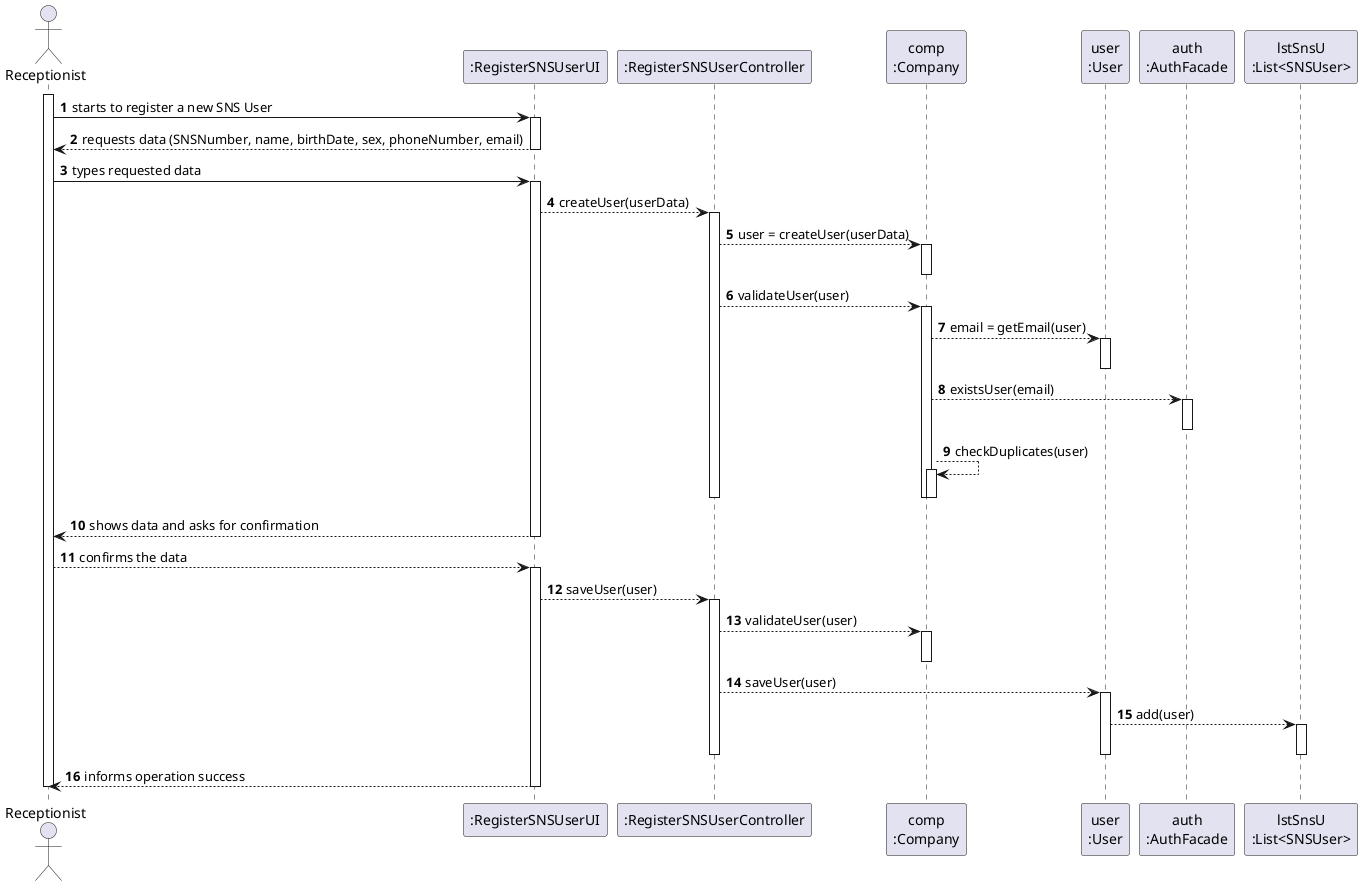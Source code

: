 @startuml Sequence Diagram
autonumber
'hide footbox
actor "Receptionist" as RECEPT

participant ":RegisterSNSUserUI" as UI
participant ":RegisterSNSUserController" as CTRL
' participant "app\n:ApplicationPOT" as APP
' participant ":Platform" as PLAT
participant "comp\n:Company" as COMP
participant "user\n:User" as USER
participant "auth\n:AuthFacade" as AUTH
participant "lstSnsU\n:List<SNSUser>" as LIST

activate RECEPT
RECEPT -> UI : starts to register a new SNS User
activate UI
UI --> RECEPT : requests data (SNSNumber, name, birthDate, sex, phoneNumber, email)
deactivate UI

RECEPT -> UI : types requested data
activate UI

UI --> CTRL : createUser(userData)
activate CTRL

CTRL --> COMP : user = createUser(userData)
activate COMP
deactivate COMP

CTRL --> COMP : validateUser(user)
activate COMP

COMP --> USER : email = getEmail(user)
activate USER
deactivate USER

COMP --> AUTH : existsUser(email)
activate AUTH
deactivate AUTH

COMP --> COMP : checkDuplicates(user)
activate COMP
deactivate COMP

deactivate COMP
deactivate CTRL

UI --> RECEPT : shows data and asks for confirmation
deactivate UI

RECEPT --> UI : confirms the data
activate UI

UI --> CTRL : saveUser(user)
activate CTRL

CTRL --> COMP : validateUser(user)
activate COMP
deactivate COMP

CTRL --> USER : saveUser(user)
activate USER

USER --> LIST : add(user)
activate LIST
deactivate LIST

deactivate USER

deactivate CTRL

UI --> RECEPT : informs operation success
deactivate UI

deactivate RECEPT

@enduml